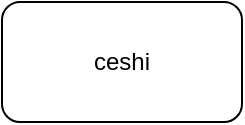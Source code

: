 <mxfile version="21.2.1" type="github">
  <diagram name="第 1 页" id="TAsMgNt2_fb8sbhDqfyc">
    <mxGraphModel dx="818" dy="506" grid="1" gridSize="10" guides="1" tooltips="1" connect="1" arrows="1" fold="1" page="1" pageScale="1" pageWidth="827" pageHeight="1169" math="0" shadow="0">
      <root>
        <mxCell id="0" />
        <mxCell id="1" parent="0" />
        <mxCell id="x5lBEnr1d12cyqmBlwUs-1" value="ceshi" style="rounded=1;whiteSpace=wrap;html=1;" vertex="1" parent="1">
          <mxGeometry x="310" y="40" width="120" height="60" as="geometry" />
        </mxCell>
      </root>
    </mxGraphModel>
  </diagram>
</mxfile>
